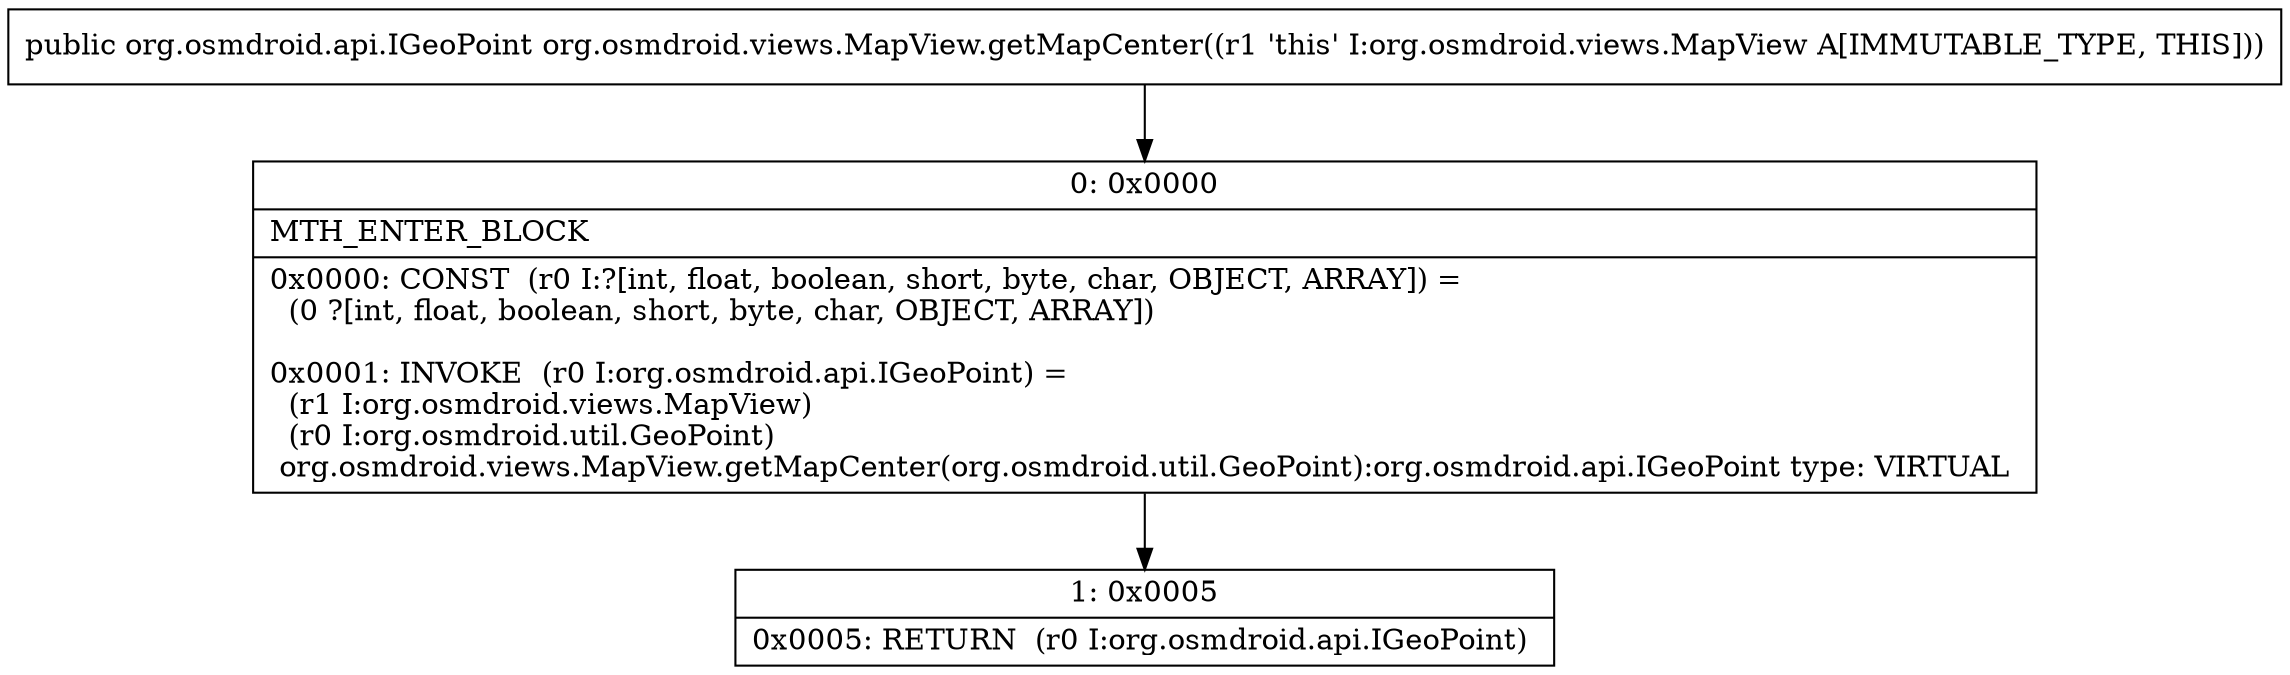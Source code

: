 digraph "CFG fororg.osmdroid.views.MapView.getMapCenter()Lorg\/osmdroid\/api\/IGeoPoint;" {
Node_0 [shape=record,label="{0\:\ 0x0000|MTH_ENTER_BLOCK\l|0x0000: CONST  (r0 I:?[int, float, boolean, short, byte, char, OBJECT, ARRAY]) = \l  (0 ?[int, float, boolean, short, byte, char, OBJECT, ARRAY])\l \l0x0001: INVOKE  (r0 I:org.osmdroid.api.IGeoPoint) = \l  (r1 I:org.osmdroid.views.MapView)\l  (r0 I:org.osmdroid.util.GeoPoint)\l org.osmdroid.views.MapView.getMapCenter(org.osmdroid.util.GeoPoint):org.osmdroid.api.IGeoPoint type: VIRTUAL \l}"];
Node_1 [shape=record,label="{1\:\ 0x0005|0x0005: RETURN  (r0 I:org.osmdroid.api.IGeoPoint) \l}"];
MethodNode[shape=record,label="{public org.osmdroid.api.IGeoPoint org.osmdroid.views.MapView.getMapCenter((r1 'this' I:org.osmdroid.views.MapView A[IMMUTABLE_TYPE, THIS])) }"];
MethodNode -> Node_0;
Node_0 -> Node_1;
}

